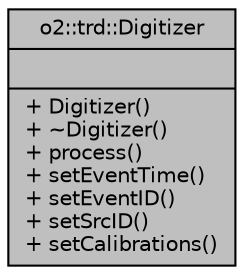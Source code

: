 digraph "o2::trd::Digitizer"
{
 // INTERACTIVE_SVG=YES
  bgcolor="transparent";
  edge [fontname="Helvetica",fontsize="10",labelfontname="Helvetica",labelfontsize="10"];
  node [fontname="Helvetica",fontsize="10",shape=record];
  Node1 [label="{o2::trd::Digitizer\n||+ Digitizer()\l+ ~Digitizer()\l+ process()\l+ setEventTime()\l+ setEventID()\l+ setSrcID()\l+ setCalibrations()\l}",height=0.2,width=0.4,color="black", fillcolor="grey75", style="filled", fontcolor="black"];
}
